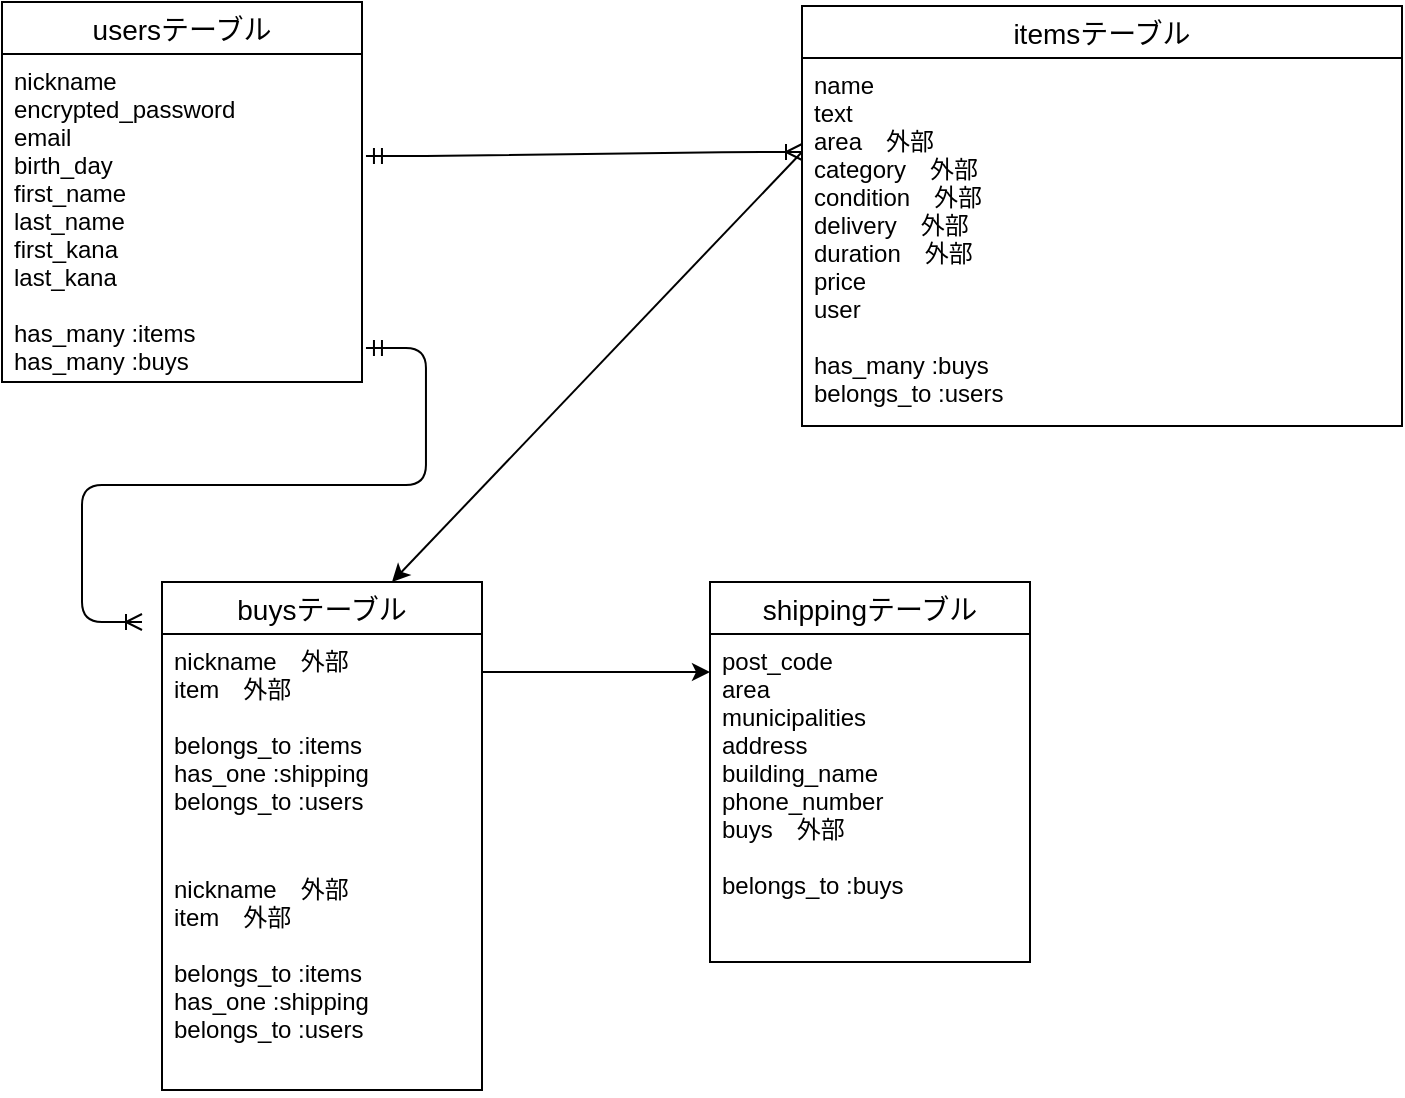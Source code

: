 <mxfile>
    <diagram id="LpkqLINejekH6rTxdFlp" name="ページ1">
        <mxGraphModel dx="537" dy="569" grid="1" gridSize="10" guides="1" tooltips="1" connect="1" arrows="1" fold="1" page="1" pageScale="1" pageWidth="827" pageHeight="1169" background="none" math="0" shadow="0">
            <root>
                <mxCell id="0"/>
                <mxCell id="1" parent="0"/>
                <mxCell id="62" style="edgeStyle=none;html=1;exitX=1;exitY=0.5;exitDx=0;exitDy=0;entryX=0;entryY=0.5;entryDx=0;entryDy=0;" edge="1" parent="1">
                    <mxGeometry relative="1" as="geometry">
                        <mxPoint x="300" y="405" as="sourcePoint"/>
                        <mxPoint x="414" y="405" as="targetPoint"/>
                    </mxGeometry>
                </mxCell>
                <mxCell id="64" style="edgeStyle=none;html=1;exitX=0;exitY=0.5;exitDx=0;exitDy=0;entryX=0.75;entryY=0;entryDx=0;entryDy=0;" edge="1" parent="1">
                    <mxGeometry relative="1" as="geometry">
                        <mxPoint x="460" y="145" as="sourcePoint"/>
                        <mxPoint x="255" y="360" as="targetPoint"/>
                    </mxGeometry>
                </mxCell>
                <mxCell id="79" value="usersテーブル" style="swimlane;fontStyle=0;childLayout=stackLayout;horizontal=1;startSize=26;horizontalStack=0;resizeParent=1;resizeParentMax=0;resizeLast=0;collapsible=1;marginBottom=0;align=center;fontSize=14;" vertex="1" parent="1">
                    <mxGeometry x="60" y="70" width="180" height="190" as="geometry"/>
                </mxCell>
                <mxCell id="82" value="nickname&#10;encrypted_password&#10;email&#10;birth_day&#10;first_name&#10;last_name&#10;first_kana&#10;last_kana&#10;&#10;has_many :items&#10;has_many :buys&#10;&#10;&#10;" style="text;strokeColor=none;fillColor=none;spacingLeft=4;spacingRight=4;overflow=hidden;rotatable=0;points=[[0,0.5],[1,0.5]];portConstraint=eastwest;fontSize=12;" vertex="1" parent="79">
                    <mxGeometry y="26" width="180" height="164" as="geometry"/>
                </mxCell>
                <mxCell id="83" value="itemsテーブル" style="swimlane;fontStyle=0;childLayout=stackLayout;horizontal=1;startSize=26;horizontalStack=0;resizeParent=1;resizeParentMax=0;resizeLast=0;collapsible=1;marginBottom=0;align=center;fontSize=14;" vertex="1" parent="1">
                    <mxGeometry x="460" y="72" width="300" height="210" as="geometry"/>
                </mxCell>
                <mxCell id="84" value="name&#10;text&#10;area　外部&#10;category　外部&#10;condition　外部&#10;delivery　外部&#10;duration　外部&#10;price&#10;user&#10;&#10;has_many :buys&#10;belongs_to :users" style="text;strokeColor=none;fillColor=none;spacingLeft=4;spacingRight=4;overflow=hidden;rotatable=0;points=[[0,0.5],[1,0.5]];portConstraint=eastwest;fontSize=12;" vertex="1" parent="83">
                    <mxGeometry y="26" width="300" height="184" as="geometry"/>
                </mxCell>
                <mxCell id="87" value="buysテーブル" style="swimlane;fontStyle=0;childLayout=stackLayout;horizontal=1;startSize=26;horizontalStack=0;resizeParent=1;resizeParentMax=0;resizeLast=0;collapsible=1;marginBottom=0;align=center;fontSize=14;" vertex="1" parent="1">
                    <mxGeometry x="140" y="360" width="160" height="254" as="geometry"/>
                </mxCell>
                <mxCell id="98" value="nickname　外部&#10;item　外部&#10;&#10;belongs_to :items&#10;has_one :shipping&#10;belongs_to :users" style="text;strokeColor=none;fillColor=none;spacingLeft=4;spacingRight=4;overflow=hidden;rotatable=0;points=[[0,0.5],[1,0.5]];portConstraint=eastwest;fontSize=12;" vertex="1" parent="87">
                    <mxGeometry y="26" width="160" height="114" as="geometry"/>
                </mxCell>
                <mxCell id="89" value="nickname　外部&#10;item　外部&#10;&#10;belongs_to :items&#10;has_one :shipping&#10;belongs_to :users" style="text;strokeColor=none;fillColor=none;spacingLeft=4;spacingRight=4;overflow=hidden;rotatable=0;points=[[0,0.5],[1,0.5]];portConstraint=eastwest;fontSize=12;" vertex="1" parent="87">
                    <mxGeometry y="140" width="160" height="114" as="geometry"/>
                </mxCell>
                <mxCell id="91" value="shippingテーブル" style="swimlane;fontStyle=0;childLayout=stackLayout;horizontal=1;startSize=26;horizontalStack=0;resizeParent=1;resizeParentMax=0;resizeLast=0;collapsible=1;marginBottom=0;align=center;fontSize=14;" vertex="1" parent="1">
                    <mxGeometry x="414" y="360" width="160" height="190" as="geometry"/>
                </mxCell>
                <mxCell id="93" value="post_code&#10;area&#10;municipalities&#10;address&#10;building_name&#10;phone_number&#10;buys　外部&#10;&#10;belongs_to :buys&#10;" style="text;strokeColor=none;fillColor=none;spacingLeft=4;spacingRight=4;overflow=hidden;rotatable=0;points=[[0,0.5],[1,0.5]];portConstraint=eastwest;fontSize=12;" vertex="1" parent="91">
                    <mxGeometry y="26" width="160" height="164" as="geometry"/>
                </mxCell>
                <mxCell id="96" value="" style="edgeStyle=entityRelationEdgeStyle;fontSize=12;html=1;endArrow=ERoneToMany;startArrow=ERmandOne;exitX=1.011;exitY=0.896;exitDx=0;exitDy=0;exitPerimeter=0;" edge="1" parent="1" source="82">
                    <mxGeometry width="100" height="100" relative="1" as="geometry">
                        <mxPoint x="110" y="280" as="sourcePoint"/>
                        <mxPoint x="130" y="380" as="targetPoint"/>
                    </mxGeometry>
                </mxCell>
                <mxCell id="97" value="" style="edgeStyle=entityRelationEdgeStyle;fontSize=12;html=1;endArrow=ERoneToMany;startArrow=ERmandOne;exitX=1.011;exitY=0.311;exitDx=0;exitDy=0;exitPerimeter=0;" edge="1" parent="1" source="82">
                    <mxGeometry width="100" height="100" relative="1" as="geometry">
                        <mxPoint x="400" y="330" as="sourcePoint"/>
                        <mxPoint x="460" y="145" as="targetPoint"/>
                    </mxGeometry>
                </mxCell>
            </root>
        </mxGraphModel>
    </diagram>
</mxfile>